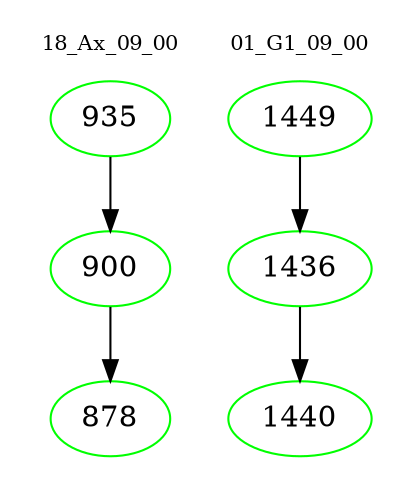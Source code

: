 digraph{
subgraph cluster_0 {
color = white
label = "18_Ax_09_00";
fontsize=10;
T0_935 [label="935", color="green"]
T0_935 -> T0_900 [color="black"]
T0_900 [label="900", color="green"]
T0_900 -> T0_878 [color="black"]
T0_878 [label="878", color="green"]
}
subgraph cluster_1 {
color = white
label = "01_G1_09_00";
fontsize=10;
T1_1449 [label="1449", color="green"]
T1_1449 -> T1_1436 [color="black"]
T1_1436 [label="1436", color="green"]
T1_1436 -> T1_1440 [color="black"]
T1_1440 [label="1440", color="green"]
}
}
